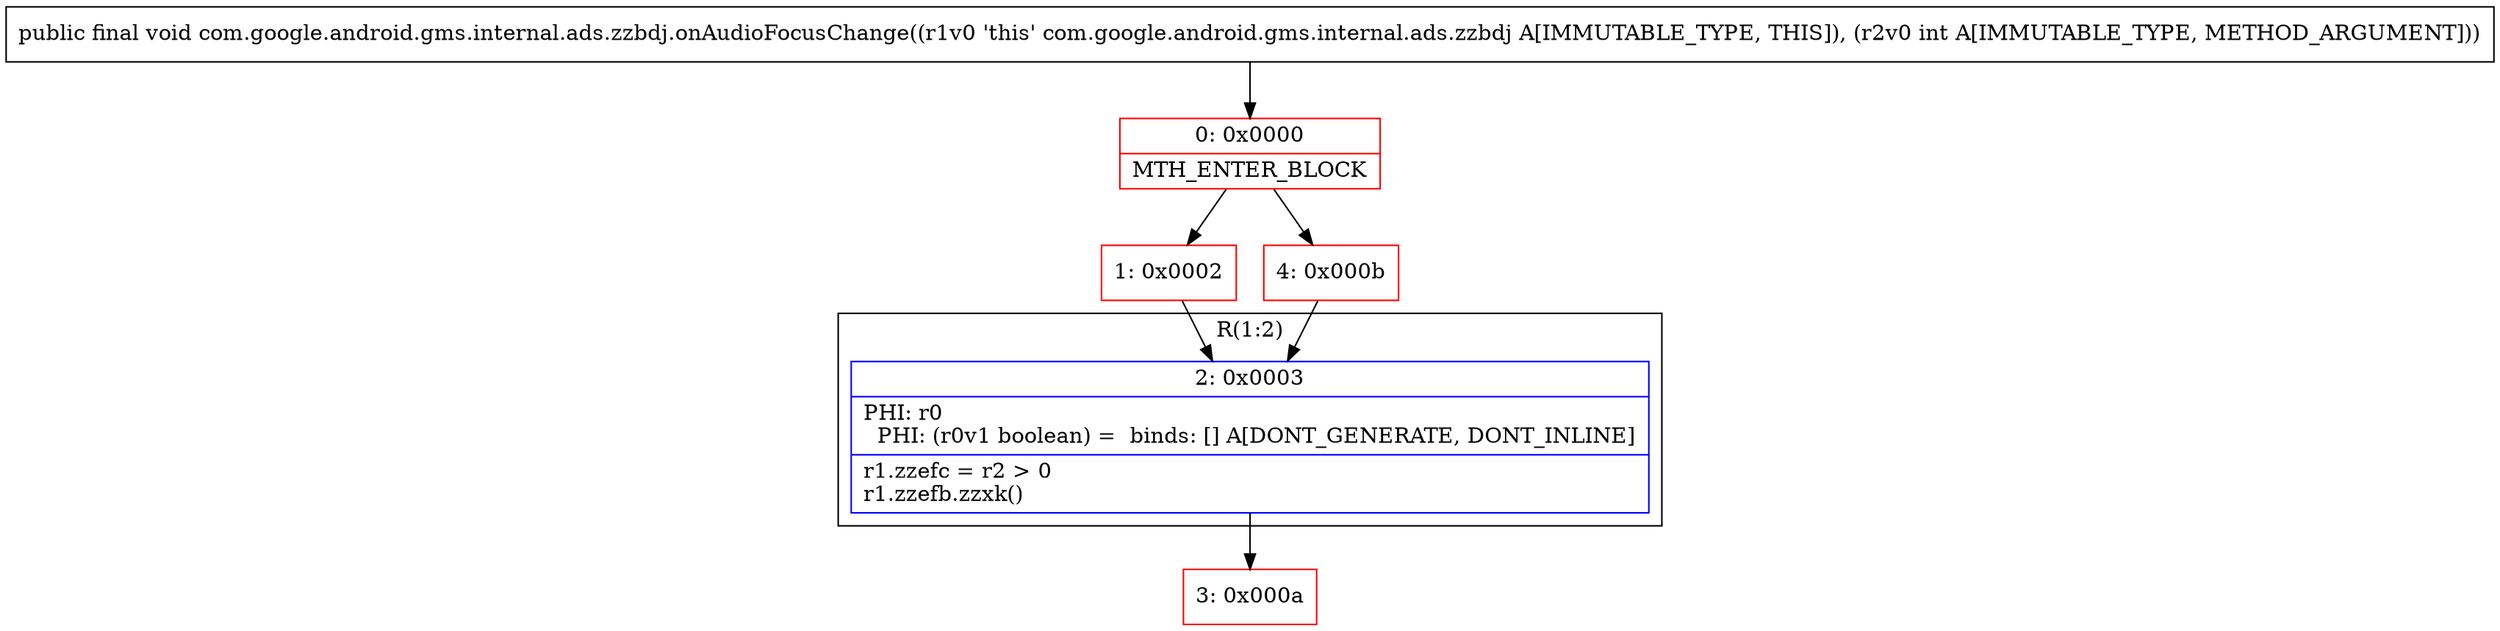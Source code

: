 digraph "CFG forcom.google.android.gms.internal.ads.zzbdj.onAudioFocusChange(I)V" {
subgraph cluster_Region_1519695040 {
label = "R(1:2)";
node [shape=record,color=blue];
Node_2 [shape=record,label="{2\:\ 0x0003|PHI: r0 \l  PHI: (r0v1 boolean) =  binds: [] A[DONT_GENERATE, DONT_INLINE]\l|r1.zzefc = r2 \> 0\lr1.zzefb.zzxk()\l}"];
}
Node_0 [shape=record,color=red,label="{0\:\ 0x0000|MTH_ENTER_BLOCK\l}"];
Node_1 [shape=record,color=red,label="{1\:\ 0x0002}"];
Node_3 [shape=record,color=red,label="{3\:\ 0x000a}"];
Node_4 [shape=record,color=red,label="{4\:\ 0x000b}"];
MethodNode[shape=record,label="{public final void com.google.android.gms.internal.ads.zzbdj.onAudioFocusChange((r1v0 'this' com.google.android.gms.internal.ads.zzbdj A[IMMUTABLE_TYPE, THIS]), (r2v0 int A[IMMUTABLE_TYPE, METHOD_ARGUMENT])) }"];
MethodNode -> Node_0;
Node_2 -> Node_3;
Node_0 -> Node_1;
Node_0 -> Node_4;
Node_1 -> Node_2;
Node_4 -> Node_2;
}

